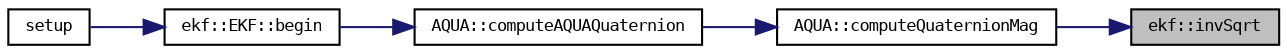 digraph "ekf::invSqrt"
{
 // LATEX_PDF_SIZE
  bgcolor="transparent";
  edge [fontname="DejaVuSansMono",fontsize="8",labelfontname="DejaVuSansMono",labelfontsize="8"];
  node [fontname="DejaVuSansMono",fontsize="8",shape=record];
  rankdir="RL";
  Node1 [label="ekf::invSqrt",height=0.2,width=0.4,color="black", fillcolor="grey75", style="filled", fontcolor="black",tooltip="Calcula o inverso do raiz de um float."];
  Node1 -> Node2 [dir="back",color="midnightblue",fontsize="8",style="solid",fontname="DejaVuSansMono"];
  Node2 [label="AQUA::computeQuaternionMag",height=0.2,width=0.4,color="black",URL="$classAQUA.html#a6adb2b857affb225b29fb91e6f6a7194",tooltip=" "];
  Node2 -> Node3 [dir="back",color="midnightblue",fontsize="8",style="solid",fontname="DejaVuSansMono"];
  Node3 [label="AQUA::computeAQUAQuaternion",height=0.2,width=0.4,color="black",URL="$classAQUA.html#ae3ddff89a969a0d2a3d3c675ed5b8065",tooltip=" "];
  Node3 -> Node4 [dir="back",color="midnightblue",fontsize="8",style="solid",fontname="DejaVuSansMono"];
  Node4 [label="ekf::EKF::begin",height=0.2,width=0.4,color="black",URL="$classekf_1_1EKF.html#a4a6998123529ab0d0844ad21419fc895",tooltip="Inicializacao do filtro de Kalman."];
  Node4 -> Node5 [dir="back",color="midnightblue",fontsize="8",style="solid",fontname="DejaVuSansMono"];
  Node5 [label="setup",height=0.2,width=0.4,color="black",URL="$main_8cpp.html#a4fc01d736fe50cf5b977f755b675f11d",tooltip=" "];
}

